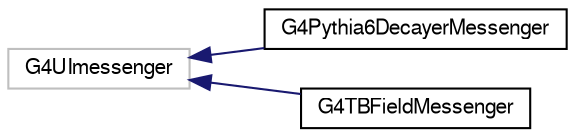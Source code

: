 digraph "Graphical Class Hierarchy"
{
  bgcolor="transparent";
  edge [fontname="FreeSans",fontsize="10",labelfontname="FreeSans",labelfontsize="10"];
  node [fontname="FreeSans",fontsize="10",shape=record];
  rankdir="LR";
  Node1 [label="G4UImessenger",height=0.2,width=0.4,color="grey75"];
  Node1 -> Node2 [dir="back",color="midnightblue",fontsize="10",style="solid",fontname="FreeSans"];
  Node2 [label="G4Pythia6DecayerMessenger",height=0.2,width=0.4,color="black",URL="$d4/d06/classG4Pythia6DecayerMessenger.html"];
  Node1 -> Node3 [dir="back",color="midnightblue",fontsize="10",style="solid",fontname="FreeSans"];
  Node3 [label="G4TBFieldMessenger",height=0.2,width=0.4,color="black",URL="$df/d05/classG4TBFieldMessenger.html"];
}
